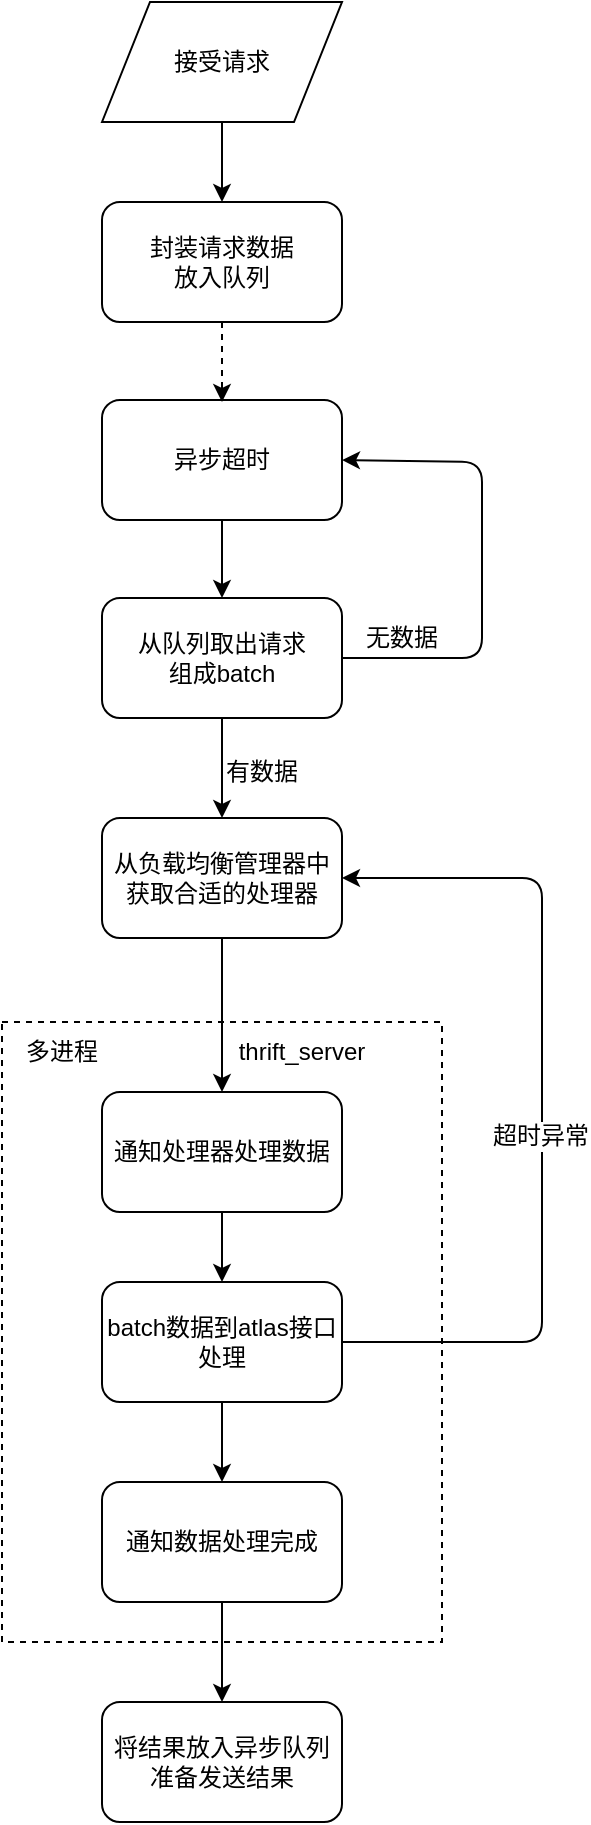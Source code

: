 <mxfile version="12.2.3" type="github" pages="1">
  <diagram id="QmE9LT3bl2_Xa9Ef4wVj" name="第 1 页">
    <mxGraphModel dx="1408" dy="1896" grid="1" gridSize="10" guides="1" tooltips="1" connect="1" arrows="1" fold="1" page="1" pageScale="1" pageWidth="1327" pageHeight="1169" math="0" shadow="0">
      <root>
        <mxCell id="0"/>
        <mxCell id="1" parent="0"/>
        <mxCell id="e0Hb0du3VfullZevtZFt-1" value="" style="rounded=0;whiteSpace=wrap;html=1;dashed=1;" vertex="1" parent="1">
          <mxGeometry x="30" y="-630" width="220" height="310" as="geometry"/>
        </mxCell>
        <mxCell id="oY_ch-bbe2DbD_rM6Vxi-1" value="封装请求数据&lt;br&gt;放入队列" style="rounded=1;whiteSpace=wrap;html=1;" parent="1" vertex="1">
          <mxGeometry x="80" y="-1040" width="120" height="60" as="geometry"/>
        </mxCell>
        <mxCell id="oY_ch-bbe2DbD_rM6Vxi-3" value="接受请求" style="shape=parallelogram;perimeter=parallelogramPerimeter;whiteSpace=wrap;html=1;" parent="1" vertex="1">
          <mxGeometry x="80" y="-1140" width="120" height="60" as="geometry"/>
        </mxCell>
        <mxCell id="oY_ch-bbe2DbD_rM6Vxi-5" value="从队列取出请求&lt;br&gt;组成batch" style="rounded=1;whiteSpace=wrap;html=1;" parent="1" vertex="1">
          <mxGeometry x="80" y="-842" width="120" height="60" as="geometry"/>
        </mxCell>
        <mxCell id="oY_ch-bbe2DbD_rM6Vxi-9" value="" style="endArrow=classic;html=1;exitX=0.5;exitY=1;exitDx=0;exitDy=0;entryX=0.5;entryY=0;entryDx=0;entryDy=0;" parent="1" source="oY_ch-bbe2DbD_rM6Vxi-3" target="oY_ch-bbe2DbD_rM6Vxi-1" edge="1">
          <mxGeometry width="50" height="50" relative="1" as="geometry">
            <mxPoint x="270" y="-1030" as="sourcePoint"/>
            <mxPoint x="320" y="-1080" as="targetPoint"/>
          </mxGeometry>
        </mxCell>
        <mxCell id="oY_ch-bbe2DbD_rM6Vxi-10" value="" style="endArrow=classic;html=1;exitX=0.5;exitY=1;exitDx=0;exitDy=0;entryX=0.5;entryY=0;entryDx=0;entryDy=0;" parent="1" source="oY_ch-bbe2DbD_rM6Vxi-5" target="oY_ch-bbe2DbD_rM6Vxi-12" edge="1">
          <mxGeometry width="50" height="50" relative="1" as="geometry">
            <mxPoint x="220" y="-732" as="sourcePoint"/>
            <mxPoint x="140" y="-732" as="targetPoint"/>
          </mxGeometry>
        </mxCell>
        <mxCell id="oY_ch-bbe2DbD_rM6Vxi-12" value="从负载均衡管理器中获取合适的处理器" style="rounded=1;whiteSpace=wrap;html=1;" parent="1" vertex="1">
          <mxGeometry x="80" y="-732" width="120" height="60" as="geometry"/>
        </mxCell>
        <mxCell id="oY_ch-bbe2DbD_rM6Vxi-13" value="通知处理器处理数据" style="rounded=1;whiteSpace=wrap;html=1;" parent="1" vertex="1">
          <mxGeometry x="80" y="-595" width="120" height="60" as="geometry"/>
        </mxCell>
        <mxCell id="oY_ch-bbe2DbD_rM6Vxi-14" value="" style="endArrow=classic;html=1;exitX=0.5;exitY=1;exitDx=0;exitDy=0;entryX=0.5;entryY=0;entryDx=0;entryDy=0;" parent="1" source="oY_ch-bbe2DbD_rM6Vxi-12" target="oY_ch-bbe2DbD_rM6Vxi-13" edge="1">
          <mxGeometry width="50" height="50" relative="1" as="geometry">
            <mxPoint x="340" y="-610" as="sourcePoint"/>
            <mxPoint x="390" y="-660" as="targetPoint"/>
          </mxGeometry>
        </mxCell>
        <mxCell id="aE2p1h7sIhhoh9OwQIMp-2" value="有数据" style="text;html=1;strokeColor=none;fillColor=none;align=center;verticalAlign=middle;whiteSpace=wrap;rounded=0;" parent="1" vertex="1">
          <mxGeometry x="140" y="-765" width="40" height="20" as="geometry"/>
        </mxCell>
        <mxCell id="aE2p1h7sIhhoh9OwQIMp-3" value="" style="endArrow=classic;html=1;exitX=1;exitY=0.5;exitDx=0;exitDy=0;entryX=1;entryY=0.5;entryDx=0;entryDy=0;" parent="1" source="oY_ch-bbe2DbD_rM6Vxi-5" target="aE2p1h7sIhhoh9OwQIMp-5" edge="1">
          <mxGeometry width="50" height="50" relative="1" as="geometry">
            <mxPoint x="310" y="-940" as="sourcePoint"/>
            <mxPoint x="330" y="-850" as="targetPoint"/>
            <Array as="points">
              <mxPoint x="270" y="-812"/>
              <mxPoint x="270" y="-910"/>
            </Array>
          </mxGeometry>
        </mxCell>
        <mxCell id="aE2p1h7sIhhoh9OwQIMp-4" value="无数据" style="text;html=1;strokeColor=none;fillColor=none;align=center;verticalAlign=middle;whiteSpace=wrap;rounded=0;" parent="1" vertex="1">
          <mxGeometry x="210" y="-832" width="40" height="20" as="geometry"/>
        </mxCell>
        <mxCell id="aE2p1h7sIhhoh9OwQIMp-5" value="异步超时" style="rounded=1;whiteSpace=wrap;html=1;" parent="1" vertex="1">
          <mxGeometry x="80" y="-941" width="120" height="60" as="geometry"/>
        </mxCell>
        <mxCell id="aE2p1h7sIhhoh9OwQIMp-7" value="" style="endArrow=classic;html=1;exitX=0.5;exitY=1;exitDx=0;exitDy=0;entryX=0.5;entryY=0;entryDx=0;entryDy=0;" parent="1" source="aE2p1h7sIhhoh9OwQIMp-5" target="oY_ch-bbe2DbD_rM6Vxi-5" edge="1">
          <mxGeometry width="50" height="50" relative="1" as="geometry">
            <mxPoint x="80" y="-490" as="sourcePoint"/>
            <mxPoint x="140" y="-840" as="targetPoint"/>
          </mxGeometry>
        </mxCell>
        <mxCell id="aE2p1h7sIhhoh9OwQIMp-8" value="" style="endArrow=classic;html=1;exitX=0.5;exitY=1;exitDx=0;exitDy=0;dashed=1;" parent="1" source="oY_ch-bbe2DbD_rM6Vxi-1" edge="1">
          <mxGeometry width="50" height="50" relative="1" as="geometry">
            <mxPoint x="80" y="-490" as="sourcePoint"/>
            <mxPoint x="140" y="-940" as="targetPoint"/>
          </mxGeometry>
        </mxCell>
        <mxCell id="e0Hb0du3VfullZevtZFt-2" value="多进程" style="text;html=1;strokeColor=none;fillColor=none;align=center;verticalAlign=middle;whiteSpace=wrap;rounded=0;dashed=1;" vertex="1" parent="1">
          <mxGeometry x="40" y="-625" width="40" height="20" as="geometry"/>
        </mxCell>
        <mxCell id="e0Hb0du3VfullZevtZFt-3" value="batch数据到atlas接口处理" style="rounded=1;whiteSpace=wrap;html=1;" vertex="1" parent="1">
          <mxGeometry x="80" y="-500" width="120" height="60" as="geometry"/>
        </mxCell>
        <mxCell id="e0Hb0du3VfullZevtZFt-4" value="" style="endArrow=classic;html=1;exitX=0.5;exitY=1;exitDx=0;exitDy=0;entryX=0.5;entryY=0;entryDx=0;entryDy=0;" edge="1" parent="1" source="oY_ch-bbe2DbD_rM6Vxi-13" target="e0Hb0du3VfullZevtZFt-3">
          <mxGeometry width="50" height="50" relative="1" as="geometry">
            <mxPoint x="380" y="-495" as="sourcePoint"/>
            <mxPoint x="430" y="-545" as="targetPoint"/>
          </mxGeometry>
        </mxCell>
        <mxCell id="e0Hb0du3VfullZevtZFt-5" value="通知数据处理完成" style="rounded=1;whiteSpace=wrap;html=1;" vertex="1" parent="1">
          <mxGeometry x="80" y="-400" width="120" height="60" as="geometry"/>
        </mxCell>
        <mxCell id="e0Hb0du3VfullZevtZFt-6" value="" style="endArrow=classic;html=1;exitX=0.5;exitY=1;exitDx=0;exitDy=0;entryX=0.5;entryY=0;entryDx=0;entryDy=0;" edge="1" parent="1" source="e0Hb0du3VfullZevtZFt-3" target="e0Hb0du3VfullZevtZFt-5">
          <mxGeometry width="50" height="50" relative="1" as="geometry">
            <mxPoint x="30" y="-260" as="sourcePoint"/>
            <mxPoint x="80" y="-310" as="targetPoint"/>
          </mxGeometry>
        </mxCell>
        <mxCell id="e0Hb0du3VfullZevtZFt-7" value="" style="endArrow=classic;html=1;exitX=0.5;exitY=1;exitDx=0;exitDy=0;" edge="1" parent="1" source="e0Hb0du3VfullZevtZFt-5">
          <mxGeometry width="50" height="50" relative="1" as="geometry">
            <mxPoint x="150" y="-240" as="sourcePoint"/>
            <mxPoint x="140" y="-290" as="targetPoint"/>
          </mxGeometry>
        </mxCell>
        <mxCell id="e0Hb0du3VfullZevtZFt-8" value="将结果放入异步队列准备发送结果" style="rounded=1;whiteSpace=wrap;html=1;" vertex="1" parent="1">
          <mxGeometry x="80" y="-290" width="120" height="60" as="geometry"/>
        </mxCell>
        <mxCell id="e0Hb0du3VfullZevtZFt-9" value="thrift_server" style="text;html=1;strokeColor=none;fillColor=none;align=center;verticalAlign=middle;whiteSpace=wrap;rounded=0;" vertex="1" parent="1">
          <mxGeometry x="160" y="-625" width="40" height="20" as="geometry"/>
        </mxCell>
        <mxCell id="e0Hb0du3VfullZevtZFt-12" value="" style="endArrow=classic;html=1;exitX=1;exitY=0.5;exitDx=0;exitDy=0;entryX=1;entryY=0.5;entryDx=0;entryDy=0;" edge="1" parent="1" source="e0Hb0du3VfullZevtZFt-3" target="oY_ch-bbe2DbD_rM6Vxi-12">
          <mxGeometry width="50" height="50" relative="1" as="geometry">
            <mxPoint x="290" y="-470" as="sourcePoint"/>
            <mxPoint x="270" y="-750" as="targetPoint"/>
            <Array as="points">
              <mxPoint x="300" y="-470"/>
              <mxPoint x="300" y="-702"/>
            </Array>
          </mxGeometry>
        </mxCell>
        <mxCell id="e0Hb0du3VfullZevtZFt-13" value="超时异常" style="text;html=1;resizable=0;points=[];align=center;verticalAlign=middle;labelBackgroundColor=#ffffff;" vertex="1" connectable="0" parent="e0Hb0du3VfullZevtZFt-12">
          <mxGeometry x="-0.059" y="1" relative="1" as="geometry">
            <mxPoint as="offset"/>
          </mxGeometry>
        </mxCell>
      </root>
    </mxGraphModel>
  </diagram>
</mxfile>
